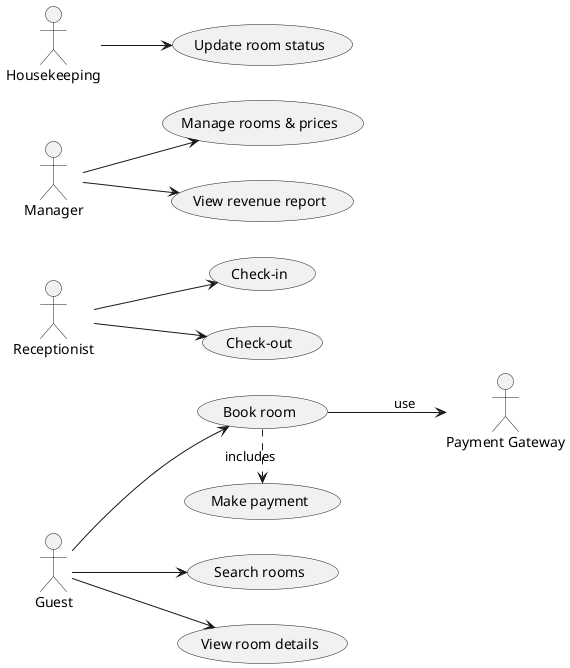 @startuml
left to right direction
skinparam packageStyle rectangle

actor Guest
actor Receptionist
actor Manager
actor Housekeeping
actor "Payment Gateway" as PG

Guest --> (Search rooms)
Guest --> (View room details)
Guest --> (Book room)
(Book room) .> (Make payment) : includes
(Book room) --> PG : use
Receptionist --> (Check-in)
Receptionist --> (Check-out)
Manager --> (Manage rooms & prices)
Manager --> (View revenue report)
Housekeeping --> (Update room status)

@enduml
